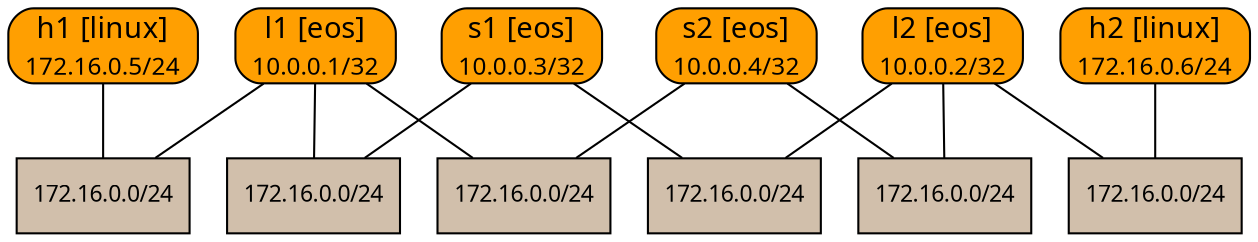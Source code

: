 graph {
  bgcolor="transparent"
  node [shape=box, style="rounded,filled" fontname=Verdana]
  edge [fontname=Verdana labelfontsize=10 labeldistance=1.5]
  "l1" [
    label=<l1 [eos]<br /><sub>10.0.0.1/32</sub>>
    fillcolor="#ff9f01"
  ]
  "l2" [
    label=<l2 [eos]<br /><sub>10.0.0.2/32</sub>>
    fillcolor="#ff9f01"
  ]
  "s1" [
    label=<s1 [eos]<br /><sub>10.0.0.3/32</sub>>
    fillcolor="#ff9f01"
  ]
  "s2" [
    label=<s2 [eos]<br /><sub>10.0.0.4/32</sub>>
    fillcolor="#ff9f01"
  ]
  "h1" [
    label=<h1 [linux]<br /><sub>172.16.0.5/24</sub>>
    fillcolor="#ff9f01"
  ]
  "h2" [
    label=<h2 [linux]<br /><sub>172.16.0.6/24</sub>>
    fillcolor="#ff9f01"
  ]
  "l2-fabric_1" [style=filled fillcolor="#d1bfab" fontsize=11 label="172.16.0.0/24"]
 "l1" -- "l2-fabric_1" [  ]
 "s1" -- "l2-fabric_1" [  ]
  "l2-fabric_2" [style=filled fillcolor="#d1bfab" fontsize=11 label="172.16.0.0/24"]
 "l2" -- "l2-fabric_2" [  ]
 "s1" -- "l2-fabric_2" [  ]
  "l2-fabric_3" [style=filled fillcolor="#d1bfab" fontsize=11 label="172.16.0.0/24"]
 "l1" -- "l2-fabric_3" [  ]
 "s2" -- "l2-fabric_3" [  ]
  "l2-fabric_4" [style=filled fillcolor="#d1bfab" fontsize=11 label="172.16.0.0/24"]
 "l2" -- "l2-fabric_4" [  ]
 "s2" -- "l2-fabric_4" [  ]
  "l2-fabric_5" [style=filled fillcolor="#d1bfab" fontsize=11 label="172.16.0.0/24"]
 "l1" -- "l2-fabric_5" [  ]
 "h1" -- "l2-fabric_5" [  ]
  "l2-fabric_6" [style=filled fillcolor="#d1bfab" fontsize=11 label="172.16.0.0/24"]
 "l2" -- "l2-fabric_6" [  ]
 "h2" -- "l2-fabric_6" [  ]
}

